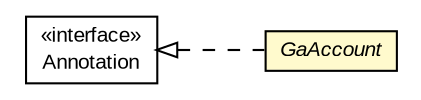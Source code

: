 #!/usr/local/bin/dot
#
# Class diagram 
# Generated by UMLGraph version R5_6-24-gf6e263 (http://www.umlgraph.org/)
#

digraph G {
	edge [fontname="arial",fontsize=10,labelfontname="arial",labelfontsize=10];
	node [fontname="arial",fontsize=10,shape=plaintext];
	nodesep=0.25;
	ranksep=0.5;
	rankdir=LR;
	// com.gwtplatform.mvp.client.annotations.GaAccount
	c258376 [label=<<table title="com.gwtplatform.mvp.client.annotations.GaAccount" border="0" cellborder="1" cellspacing="0" cellpadding="2" port="p" bgcolor="lemonChiffon" href="./GaAccount.html">
		<tr><td><table border="0" cellspacing="0" cellpadding="1">
<tr><td align="center" balign="center"><font face="arial italic"> GaAccount </font></td></tr>
		</table></td></tr>
		</table>>, URL="./GaAccount.html", fontname="arial", fontcolor="black", fontsize=10.0];
	//com.gwtplatform.mvp.client.annotations.GaAccount implements java.lang.annotation.Annotation
	c258924:p -> c258376:p [dir=back,arrowtail=empty,style=dashed];
	// java.lang.annotation.Annotation
	c258924 [label=<<table title="java.lang.annotation.Annotation" border="0" cellborder="1" cellspacing="0" cellpadding="2" port="p" href="http://download.oracle.com/javase/6/docs/api/java/lang/annotation/Annotation.html">
		<tr><td><table border="0" cellspacing="0" cellpadding="1">
<tr><td align="center" balign="center"> &#171;interface&#187; </td></tr>
<tr><td align="center" balign="center"> Annotation </td></tr>
		</table></td></tr>
		</table>>, URL="http://download.oracle.com/javase/6/docs/api/java/lang/annotation/Annotation.html", fontname="arial", fontcolor="black", fontsize=10.0];
}

